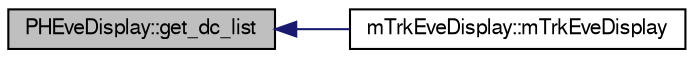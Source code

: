 digraph "PHEveDisplay::get_dc_list"
{
  bgcolor="transparent";
  edge [fontname="FreeSans",fontsize="10",labelfontname="FreeSans",labelfontsize="10"];
  node [fontname="FreeSans",fontsize="10",shape=record];
  rankdir="LR";
  Node1 [label="PHEveDisplay::get_dc_list",height=0.2,width=0.4,color="black", fillcolor="grey75", style="filled" fontcolor="black"];
  Node1 -> Node2 [dir="back",color="midnightblue",fontsize="10",style="solid",fontname="FreeSans"];
  Node2 [label="mTrkEveDisplay::mTrkEveDisplay",height=0.2,width=0.4,color="black",URL="$d3/de7/classmTrkEveDisplay.html#abc03dc6404f025d5c12e9d187389e6be"];
}
